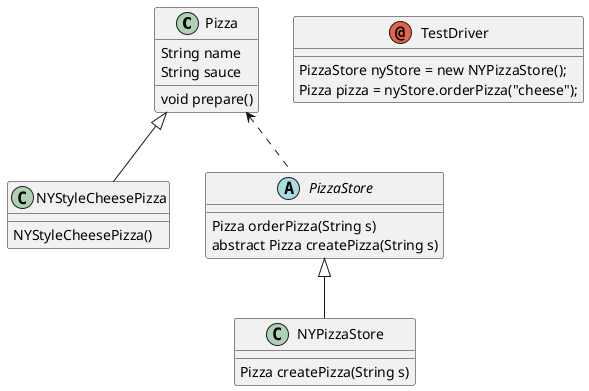 @startuml uml
class Pizza {

    String name
    String sauce

    void prepare()
}

class NYStyleCheesePizza extends Pizza {
    NYStyleCheesePizza()
}

Pizza <.. PizzaStore
abstract class PizzaStore {
    Pizza orderPizza(String s)
    abstract Pizza createPizza(String s)
}

class NYPizzaStore extends PizzaStore{

    Pizza createPizza(String s)
}

annotation TestDriver{
    PizzaStore nyStore = new NYPizzaStore();
    Pizza pizza = nyStore.orderPizza("cheese");
}
@enduml